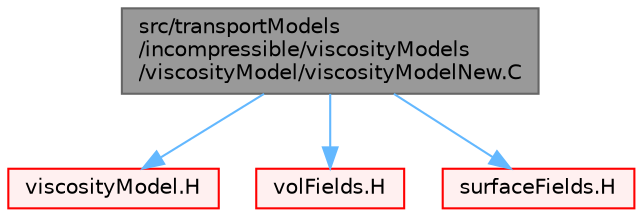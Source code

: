 digraph "src/transportModels/incompressible/viscosityModels/viscosityModel/viscosityModelNew.C"
{
 // LATEX_PDF_SIZE
  bgcolor="transparent";
  edge [fontname=Helvetica,fontsize=10,labelfontname=Helvetica,labelfontsize=10];
  node [fontname=Helvetica,fontsize=10,shape=box,height=0.2,width=0.4];
  Node1 [id="Node000001",label="src/transportModels\l/incompressible/viscosityModels\l/viscosityModel/viscosityModelNew.C",height=0.2,width=0.4,color="gray40", fillcolor="grey60", style="filled", fontcolor="black",tooltip=" "];
  Node1 -> Node2 [id="edge1_Node000001_Node000002",color="steelblue1",style="solid",tooltip=" "];
  Node2 [id="Node000002",label="viscosityModel.H",height=0.2,width=0.4,color="red", fillcolor="#FFF0F0", style="filled",URL="$transportModels_2incompressible_2viscosityModels_2viscosityModel_2viscosityModel_8H.html",tooltip=" "];
  Node1 -> Node223 [id="edge2_Node000001_Node000223",color="steelblue1",style="solid",tooltip=" "];
  Node223 [id="Node000223",label="volFields.H",height=0.2,width=0.4,color="red", fillcolor="#FFF0F0", style="filled",URL="$volFields_8H.html",tooltip=" "];
  Node1 -> Node380 [id="edge3_Node000001_Node000380",color="steelblue1",style="solid",tooltip=" "];
  Node380 [id="Node000380",label="surfaceFields.H",height=0.2,width=0.4,color="red", fillcolor="#FFF0F0", style="filled",URL="$surfaceFields_8H.html",tooltip="Foam::surfaceFields."];
}
